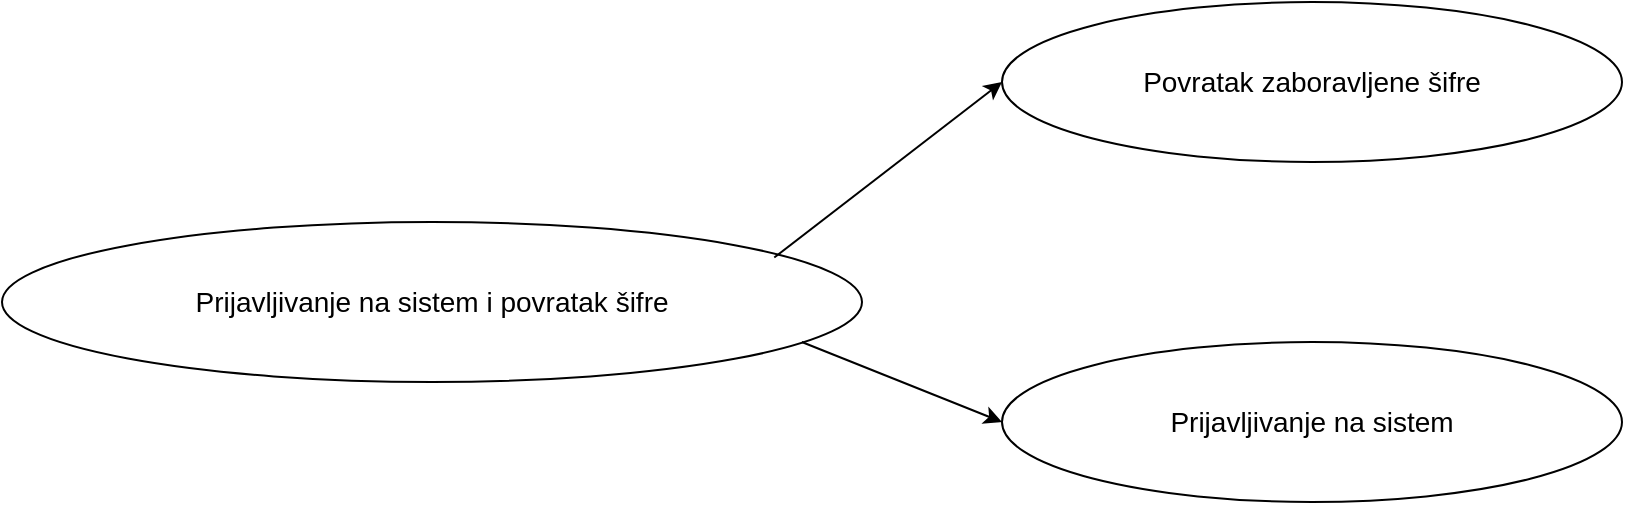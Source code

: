 <mxfile version="25.0.1">
  <diagram name="Page-1" id="GTvo4YVXuUUymom_pVjh">
    <mxGraphModel dx="1036" dy="606" grid="1" gridSize="10" guides="1" tooltips="1" connect="1" arrows="1" fold="1" page="1" pageScale="1" pageWidth="850" pageHeight="1100" math="0" shadow="0">
      <root>
        <mxCell id="0" />
        <mxCell id="1" parent="0" />
        <mxCell id="jN14fflJWIRep8Q9NHBz-1" value="Prijavljivanje na sistem i povratak&amp;nbsp;šifre" style="ellipse;whiteSpace=wrap;html=1;fontSize=14;" parent="1" vertex="1">
          <mxGeometry x="10" y="270" width="430" height="80" as="geometry" />
        </mxCell>
        <mxCell id="jN14fflJWIRep8Q9NHBz-2" value="Povratak zaboravljene&amp;nbsp;šifre" style="ellipse;whiteSpace=wrap;html=1;fontSize=14;" parent="1" vertex="1">
          <mxGeometry x="510" y="160" width="310" height="80" as="geometry" />
        </mxCell>
        <mxCell id="jN14fflJWIRep8Q9NHBz-3" value="Prijavljivanje na sistem" style="ellipse;whiteSpace=wrap;html=1;fontSize=14;" parent="1" vertex="1">
          <mxGeometry x="510" y="330" width="310" height="80" as="geometry" />
        </mxCell>
        <mxCell id="jN14fflJWIRep8Q9NHBz-4" value="" style="endArrow=classic;html=1;rounded=0;exitX=0.898;exitY=0.222;exitDx=0;exitDy=0;exitPerimeter=0;entryX=0;entryY=0.5;entryDx=0;entryDy=0;" parent="1" source="jN14fflJWIRep8Q9NHBz-1" target="jN14fflJWIRep8Q9NHBz-2" edge="1">
          <mxGeometry width="50" height="50" relative="1" as="geometry">
            <mxPoint x="400" y="340" as="sourcePoint" />
            <mxPoint x="450" y="290" as="targetPoint" />
          </mxGeometry>
        </mxCell>
        <mxCell id="jN14fflJWIRep8Q9NHBz-5" value="" style="endArrow=classic;html=1;rounded=0;entryX=0;entryY=0.5;entryDx=0;entryDy=0;exitX=0.93;exitY=0.75;exitDx=0;exitDy=0;exitPerimeter=0;" parent="1" source="jN14fflJWIRep8Q9NHBz-1" target="jN14fflJWIRep8Q9NHBz-3" edge="1">
          <mxGeometry width="50" height="50" relative="1" as="geometry">
            <mxPoint x="400" y="340" as="sourcePoint" />
            <mxPoint x="450" y="290" as="targetPoint" />
          </mxGeometry>
        </mxCell>
      </root>
    </mxGraphModel>
  </diagram>
</mxfile>

